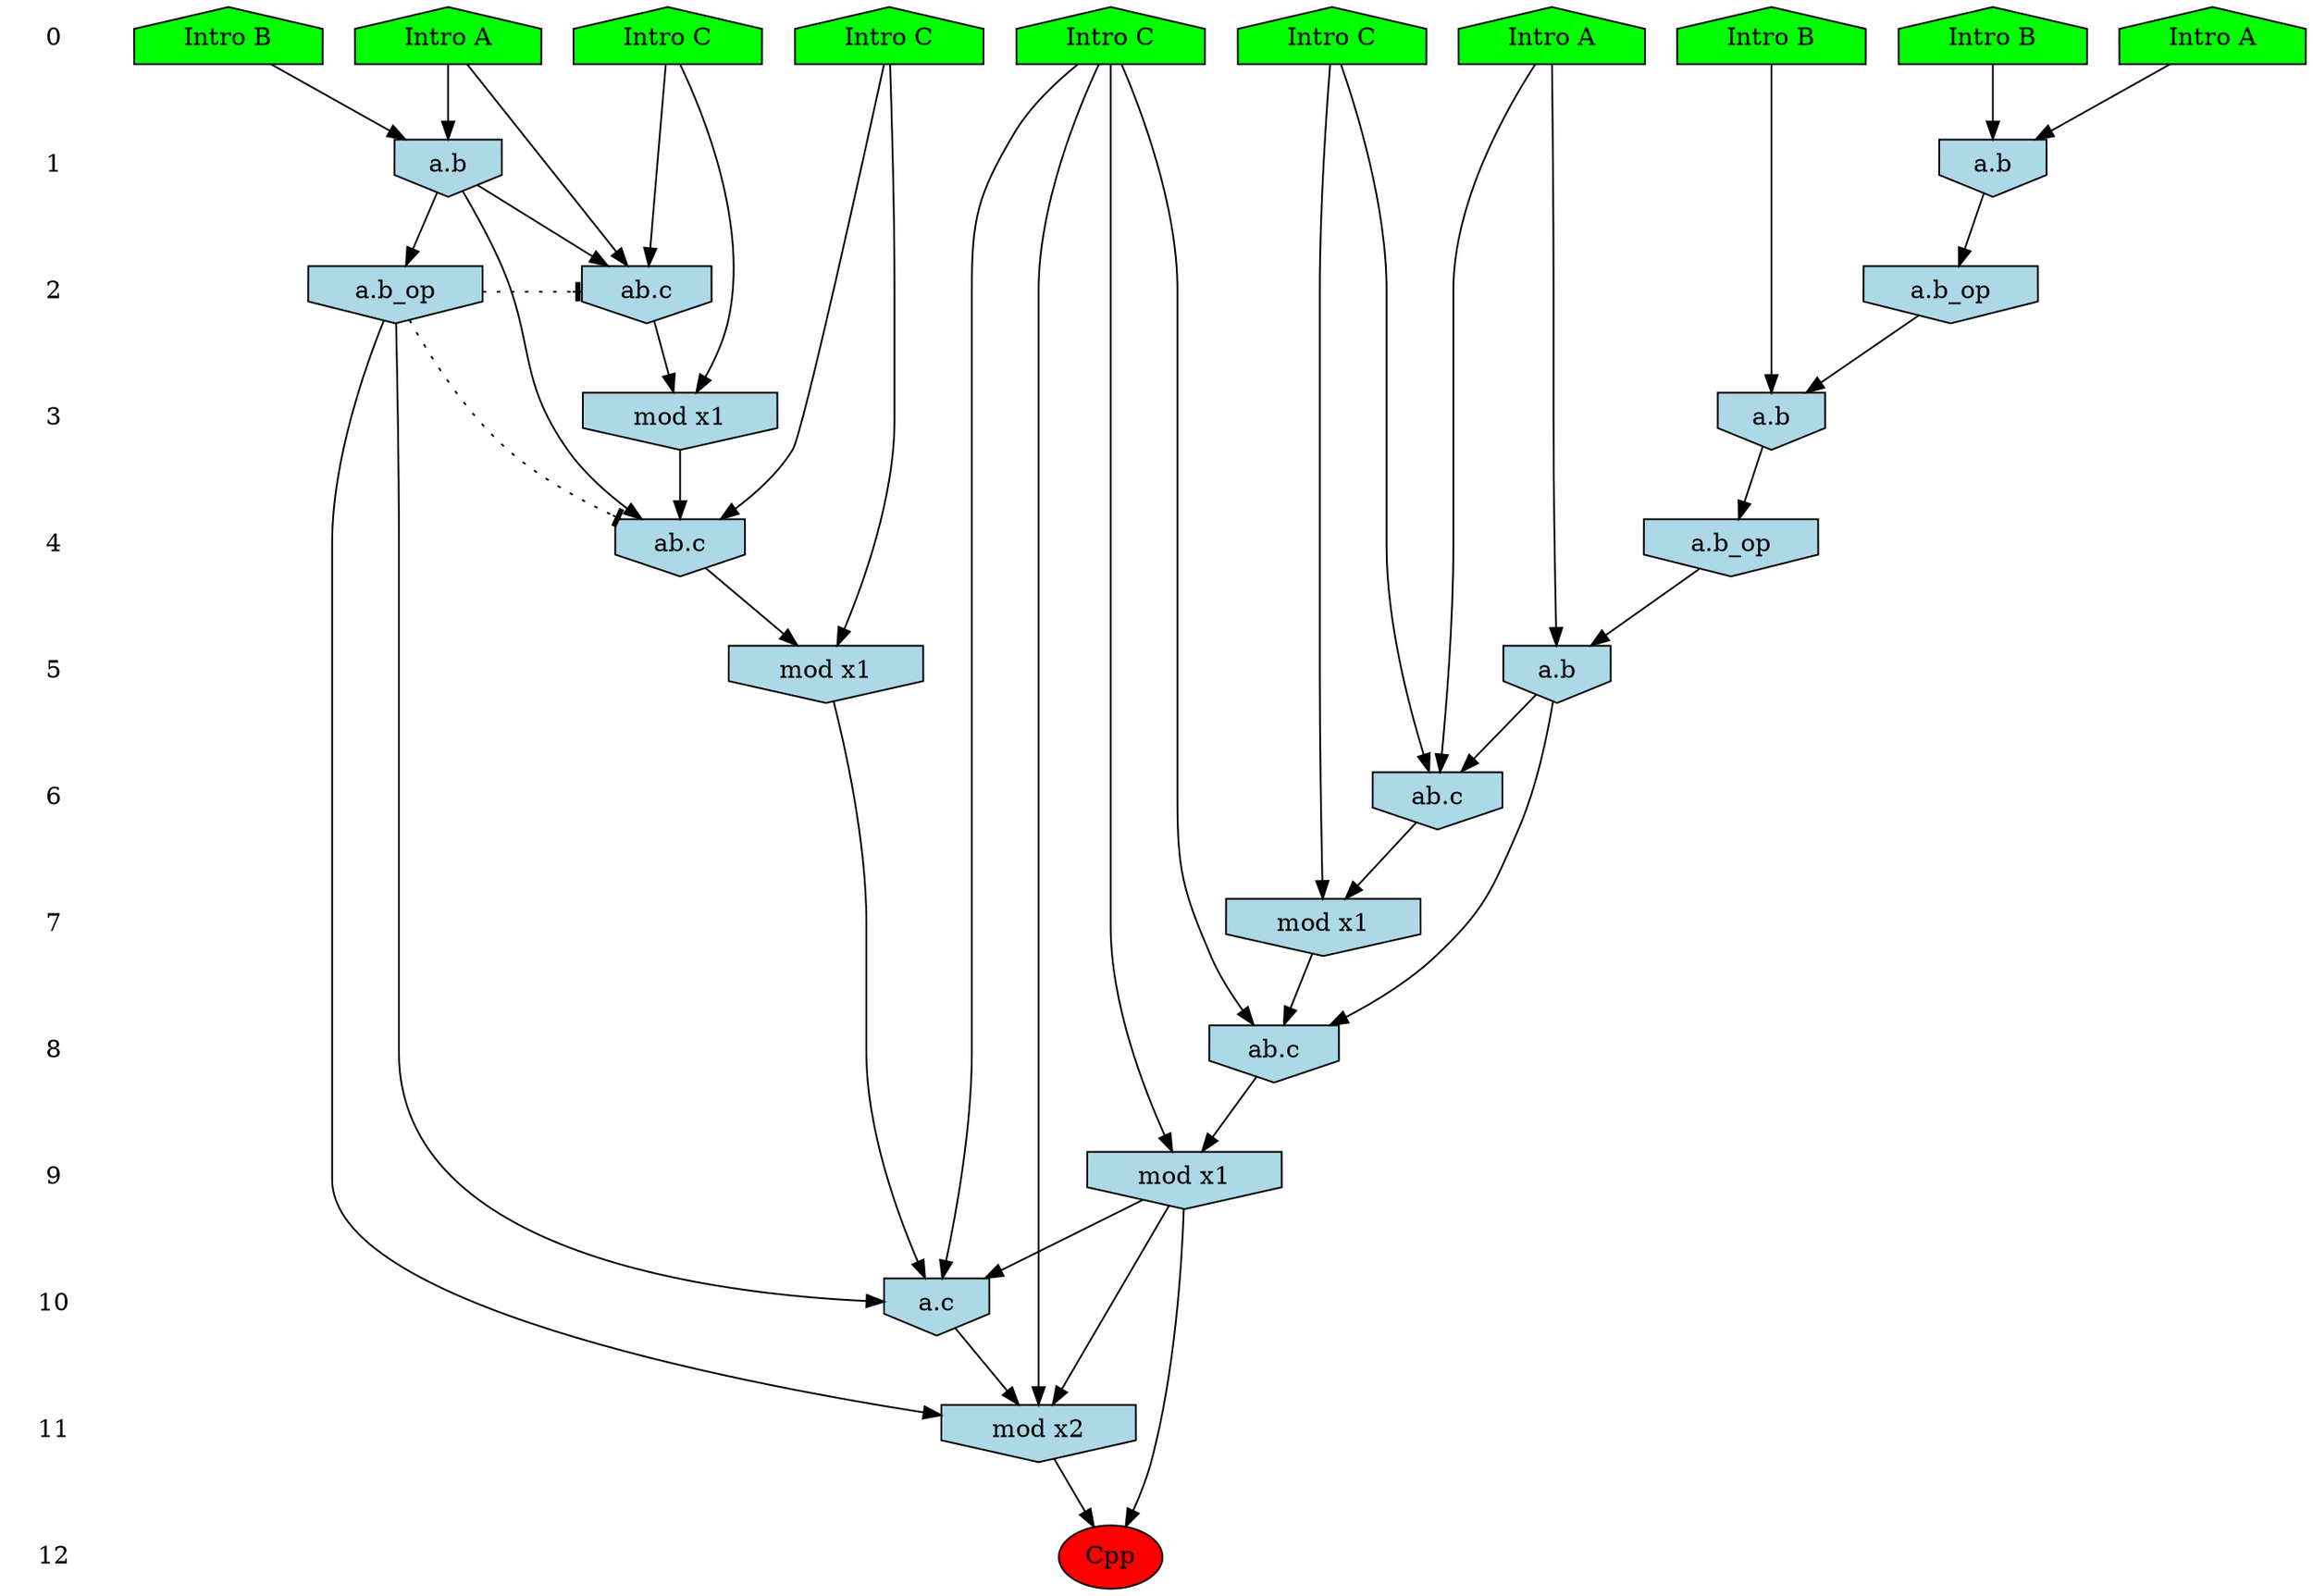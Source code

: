 /* Compression of 1 causal flows obtained in average at 1.390046E+01 t.u */
/* Compressed causal flows were: [2205] */
digraph G{
 ranksep=.5 ; 
{ rank = same ; "0" [shape=plaintext] ; node_1 [label ="Intro A", shape=house, style=filled, fillcolor=green] ;
node_2 [label ="Intro A", shape=house, style=filled, fillcolor=green] ;
node_3 [label ="Intro B", shape=house, style=filled, fillcolor=green] ;
node_4 [label ="Intro B", shape=house, style=filled, fillcolor=green] ;
node_5 [label ="Intro A", shape=house, style=filled, fillcolor=green] ;
node_6 [label ="Intro B", shape=house, style=filled, fillcolor=green] ;
node_7 [label ="Intro C", shape=house, style=filled, fillcolor=green] ;
node_8 [label ="Intro C", shape=house, style=filled, fillcolor=green] ;
node_9 [label ="Intro C", shape=house, style=filled, fillcolor=green] ;
node_10 [label ="Intro C", shape=house, style=filled, fillcolor=green] ;
}
{ rank = same ; "1" [shape=plaintext] ; node_11 [label="a.b", shape=invhouse, style=filled, fillcolor = lightblue] ;
node_13 [label="a.b", shape=invhouse, style=filled, fillcolor = lightblue] ;
}
{ rank = same ; "2" [shape=plaintext] ; node_12 [label="a.b_op", shape=invhouse, style=filled, fillcolor = lightblue] ;
node_15 [label="ab.c", shape=invhouse, style=filled, fillcolor = lightblue] ;
node_19 [label="a.b_op", shape=invhouse, style=filled, fillcolor = lightblue] ;
}
{ rank = same ; "3" [shape=plaintext] ; node_14 [label="a.b", shape=invhouse, style=filled, fillcolor = lightblue] ;
node_16 [label="mod x1", shape=invhouse, style=filled, fillcolor = lightblue] ;
}
{ rank = same ; "4" [shape=plaintext] ; node_17 [label="ab.c", shape=invhouse, style=filled, fillcolor = lightblue] ;
node_20 [label="a.b_op", shape=invhouse, style=filled, fillcolor = lightblue] ;
}
{ rank = same ; "5" [shape=plaintext] ; node_18 [label="mod x1", shape=invhouse, style=filled, fillcolor = lightblue] ;
node_21 [label="a.b", shape=invhouse, style=filled, fillcolor = lightblue] ;
}
{ rank = same ; "6" [shape=plaintext] ; node_22 [label="ab.c", shape=invhouse, style=filled, fillcolor = lightblue] ;
}
{ rank = same ; "7" [shape=plaintext] ; node_23 [label="mod x1", shape=invhouse, style=filled, fillcolor = lightblue] ;
}
{ rank = same ; "8" [shape=plaintext] ; node_24 [label="ab.c", shape=invhouse, style=filled, fillcolor = lightblue] ;
}
{ rank = same ; "9" [shape=plaintext] ; node_25 [label="mod x1", shape=invhouse, style=filled, fillcolor = lightblue] ;
}
{ rank = same ; "10" [shape=plaintext] ; node_26 [label="a.c", shape=invhouse, style=filled, fillcolor = lightblue] ;
}
{ rank = same ; "11" [shape=plaintext] ; node_27 [label="mod x2", shape=invhouse, style=filled, fillcolor = lightblue] ;
}
{ rank = same ; "12" [shape=plaintext] ; node_28 [label ="Cpp", style=filled, fillcolor=red] ;
}
"0" -> "1" [style="invis"]; 
"1" -> "2" [style="invis"]; 
"2" -> "3" [style="invis"]; 
"3" -> "4" [style="invis"]; 
"4" -> "5" [style="invis"]; 
"5" -> "6" [style="invis"]; 
"6" -> "7" [style="invis"]; 
"7" -> "8" [style="invis"]; 
"8" -> "9" [style="invis"]; 
"9" -> "10" [style="invis"]; 
"10" -> "11" [style="invis"]; 
"11" -> "12" [style="invis"]; 
node_2 -> node_11
node_6 -> node_11
node_11 -> node_12
node_1 -> node_13
node_3 -> node_13
node_4 -> node_14
node_12 -> node_14
node_1 -> node_15
node_10 -> node_15
node_13 -> node_15
node_10 -> node_16
node_15 -> node_16
node_7 -> node_17
node_13 -> node_17
node_16 -> node_17
node_7 -> node_18
node_17 -> node_18
node_13 -> node_19
node_14 -> node_20
node_5 -> node_21
node_20 -> node_21
node_5 -> node_22
node_8 -> node_22
node_21 -> node_22
node_8 -> node_23
node_22 -> node_23
node_9 -> node_24
node_21 -> node_24
node_23 -> node_24
node_9 -> node_25
node_24 -> node_25
node_9 -> node_26
node_18 -> node_26
node_19 -> node_26
node_25 -> node_26
node_9 -> node_27
node_19 -> node_27
node_25 -> node_27
node_26 -> node_27
node_25 -> node_28
node_27 -> node_28
node_19 -> node_17 [style=dotted, arrowhead = tee] 
node_19 -> node_15 [style=dotted, arrowhead = tee] 
}
/*
 Dot generation time: 0.000131
*/